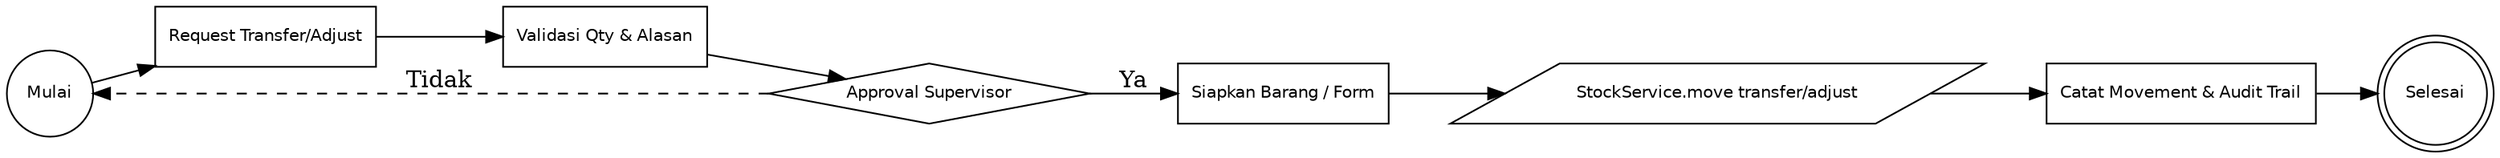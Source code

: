 digraph TransferAdjustFlow {
  rankdir=LR;
  node [shape=rectangle, fontname="Helvetica", fontsize=10];

  start [shape=circle, label="Mulai"];
  request [label="Request Transfer/Adjust"];
  validate [label="Validasi Qty & Alasan"];
  approval [label="Approval Supervisor" shape=diamond];
  prepare [label="Siapkan Barang / Form"];
  execute [label="StockService.move transfer/adjust" shape=parallelogram];
  audit [label="Catat Movement & Audit Trail"];
  end [shape=doublecircle, label="Selesai"];

  start -> request -> validate -> approval;
  approval -> prepare [label="Ya"];
  prepare -> execute -> audit -> end;
  approval -> start [label="Tidak", style=dashed];
}
